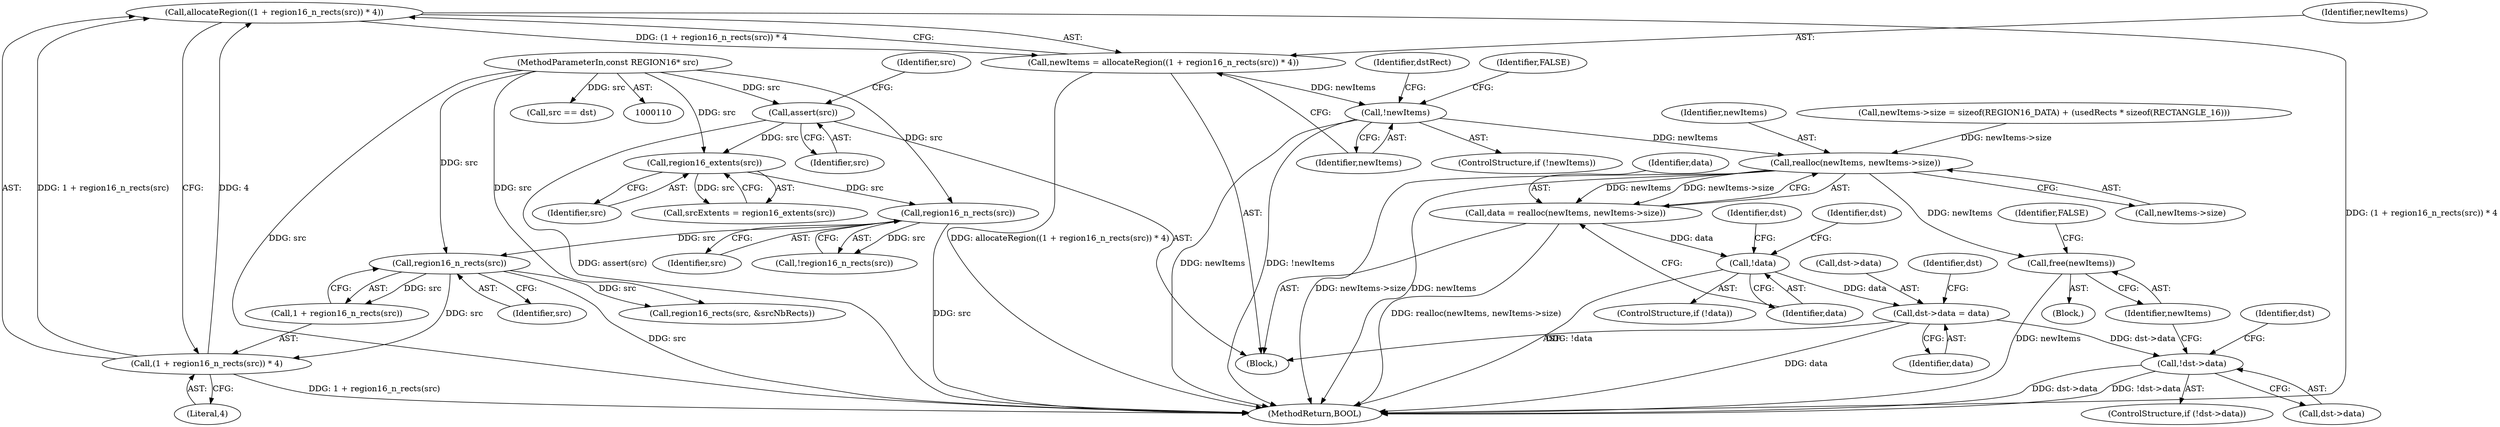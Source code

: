 digraph "0_FreeRDP_fc80ab45621bd966f70594c0b7393ec005a94007_2@API" {
"1000208" [label="(Call,allocateRegion((1 + region16_n_rects(src)) * 4))"];
"1000209" [label="(Call,(1 + region16_n_rects(src)) * 4)"];
"1000212" [label="(Call,region16_n_rects(src))"];
"1000150" [label="(Call,region16_n_rects(src))"];
"1000142" [label="(Call,region16_extents(src))"];
"1000132" [label="(Call,assert(src))"];
"1000112" [label="(MethodParameterIn,const REGION16* src)"];
"1000206" [label="(Call,newItems = allocateRegion((1 + region16_n_rects(src)) * 4))"];
"1000216" [label="(Call,!newItems)"];
"1000627" [label="(Call,realloc(newItems, newItems->size))"];
"1000625" [label="(Call,data = realloc(newItems, newItems->size))"];
"1000633" [label="(Call,!data)"];
"1000639" [label="(Call,dst->data = data)"];
"1000645" [label="(Call,!dst->data)"];
"1000650" [label="(Call,free(newItems))"];
"1000209" [label="(Call,(1 + region16_n_rects(src)) * 4)"];
"1000133" [label="(Identifier,src)"];
"1000143" [label="(Identifier,src)"];
"1000629" [label="(Call,newItems->size)"];
"1000649" [label="(Block,)"];
"1000646" [label="(Call,dst->data)"];
"1000653" [label="(Identifier,FALSE)"];
"1000114" [label="(Block,)"];
"1000645" [label="(Call,!dst->data)"];
"1000626" [label="(Identifier,data)"];
"1000150" [label="(Call,region16_n_rects(src))"];
"1000651" [label="(Identifier,newItems)"];
"1000641" [label="(Identifier,dst)"];
"1000627" [label="(Call,realloc(newItems, newItems->size))"];
"1000210" [label="(Call,1 + region16_n_rects(src))"];
"1000632" [label="(ControlStructure,if (!data))"];
"1000625" [label="(Call,data = realloc(newItems, newItems->size))"];
"1000212" [label="(Call,region16_n_rects(src))"];
"1000640" [label="(Call,dst->data)"];
"1000142" [label="(Call,region16_extents(src))"];
"1000140" [label="(Call,srcExtents = region16_extents(src))"];
"1000647" [label="(Identifier,dst)"];
"1000219" [label="(Identifier,FALSE)"];
"1000644" [label="(ControlStructure,if (!dst->data))"];
"1000217" [label="(Identifier,newItems)"];
"1000214" [label="(Literal,4)"];
"1000213" [label="(Identifier,src)"];
"1000614" [label="(Call,newItems->size = sizeof(REGION16_DATA) + (usedRects * sizeof(RECTANGLE_16)))"];
"1000112" [label="(MethodParameterIn,const REGION16* src)"];
"1000650" [label="(Call,free(newItems))"];
"1000639" [label="(Call,dst->data = data)"];
"1000221" [label="(Identifier,dstRect)"];
"1000215" [label="(ControlStructure,if (!newItems))"];
"1000206" [label="(Call,newItems = allocateRegion((1 + region16_n_rects(src)) * 4))"];
"1000149" [label="(Call,!region16_n_rects(src))"];
"1000132" [label="(Call,assert(src))"];
"1000633" [label="(Call,!data)"];
"1000664" [label="(MethodReturn,BOOL)"];
"1000208" [label="(Call,allocateRegion((1 + region16_n_rects(src)) * 4))"];
"1000278" [label="(Call,region16_rects(src, &srcNbRects))"];
"1000549" [label="(Call,src == dst)"];
"1000216" [label="(Call,!newItems)"];
"1000634" [label="(Identifier,data)"];
"1000637" [label="(Identifier,dst)"];
"1000628" [label="(Identifier,newItems)"];
"1000643" [label="(Identifier,data)"];
"1000657" [label="(Identifier,dst)"];
"1000151" [label="(Identifier,src)"];
"1000207" [label="(Identifier,newItems)"];
"1000136" [label="(Identifier,src)"];
"1000208" -> "1000206"  [label="AST: "];
"1000208" -> "1000209"  [label="CFG: "];
"1000209" -> "1000208"  [label="AST: "];
"1000206" -> "1000208"  [label="CFG: "];
"1000208" -> "1000664"  [label="DDG: (1 + region16_n_rects(src)) * 4"];
"1000208" -> "1000206"  [label="DDG: (1 + region16_n_rects(src)) * 4"];
"1000209" -> "1000208"  [label="DDG: 1 + region16_n_rects(src)"];
"1000209" -> "1000208"  [label="DDG: 4"];
"1000209" -> "1000214"  [label="CFG: "];
"1000210" -> "1000209"  [label="AST: "];
"1000214" -> "1000209"  [label="AST: "];
"1000209" -> "1000664"  [label="DDG: 1 + region16_n_rects(src)"];
"1000212" -> "1000209"  [label="DDG: src"];
"1000212" -> "1000210"  [label="AST: "];
"1000212" -> "1000213"  [label="CFG: "];
"1000213" -> "1000212"  [label="AST: "];
"1000210" -> "1000212"  [label="CFG: "];
"1000212" -> "1000664"  [label="DDG: src"];
"1000212" -> "1000210"  [label="DDG: src"];
"1000150" -> "1000212"  [label="DDG: src"];
"1000112" -> "1000212"  [label="DDG: src"];
"1000212" -> "1000278"  [label="DDG: src"];
"1000150" -> "1000149"  [label="AST: "];
"1000150" -> "1000151"  [label="CFG: "];
"1000151" -> "1000150"  [label="AST: "];
"1000149" -> "1000150"  [label="CFG: "];
"1000150" -> "1000664"  [label="DDG: src"];
"1000150" -> "1000149"  [label="DDG: src"];
"1000142" -> "1000150"  [label="DDG: src"];
"1000112" -> "1000150"  [label="DDG: src"];
"1000142" -> "1000140"  [label="AST: "];
"1000142" -> "1000143"  [label="CFG: "];
"1000143" -> "1000142"  [label="AST: "];
"1000140" -> "1000142"  [label="CFG: "];
"1000142" -> "1000140"  [label="DDG: src"];
"1000132" -> "1000142"  [label="DDG: src"];
"1000112" -> "1000142"  [label="DDG: src"];
"1000132" -> "1000114"  [label="AST: "];
"1000132" -> "1000133"  [label="CFG: "];
"1000133" -> "1000132"  [label="AST: "];
"1000136" -> "1000132"  [label="CFG: "];
"1000132" -> "1000664"  [label="DDG: assert(src)"];
"1000112" -> "1000132"  [label="DDG: src"];
"1000112" -> "1000110"  [label="AST: "];
"1000112" -> "1000664"  [label="DDG: src"];
"1000112" -> "1000278"  [label="DDG: src"];
"1000112" -> "1000549"  [label="DDG: src"];
"1000206" -> "1000114"  [label="AST: "];
"1000207" -> "1000206"  [label="AST: "];
"1000217" -> "1000206"  [label="CFG: "];
"1000206" -> "1000664"  [label="DDG: allocateRegion((1 + region16_n_rects(src)) * 4)"];
"1000206" -> "1000216"  [label="DDG: newItems"];
"1000216" -> "1000215"  [label="AST: "];
"1000216" -> "1000217"  [label="CFG: "];
"1000217" -> "1000216"  [label="AST: "];
"1000219" -> "1000216"  [label="CFG: "];
"1000221" -> "1000216"  [label="CFG: "];
"1000216" -> "1000664"  [label="DDG: !newItems"];
"1000216" -> "1000664"  [label="DDG: newItems"];
"1000216" -> "1000627"  [label="DDG: newItems"];
"1000627" -> "1000625"  [label="AST: "];
"1000627" -> "1000629"  [label="CFG: "];
"1000628" -> "1000627"  [label="AST: "];
"1000629" -> "1000627"  [label="AST: "];
"1000625" -> "1000627"  [label="CFG: "];
"1000627" -> "1000664"  [label="DDG: newItems->size"];
"1000627" -> "1000664"  [label="DDG: newItems"];
"1000627" -> "1000625"  [label="DDG: newItems"];
"1000627" -> "1000625"  [label="DDG: newItems->size"];
"1000614" -> "1000627"  [label="DDG: newItems->size"];
"1000627" -> "1000650"  [label="DDG: newItems"];
"1000625" -> "1000114"  [label="AST: "];
"1000626" -> "1000625"  [label="AST: "];
"1000634" -> "1000625"  [label="CFG: "];
"1000625" -> "1000664"  [label="DDG: realloc(newItems, newItems->size)"];
"1000625" -> "1000633"  [label="DDG: data"];
"1000633" -> "1000632"  [label="AST: "];
"1000633" -> "1000634"  [label="CFG: "];
"1000634" -> "1000633"  [label="AST: "];
"1000637" -> "1000633"  [label="CFG: "];
"1000641" -> "1000633"  [label="CFG: "];
"1000633" -> "1000664"  [label="DDG: !data"];
"1000633" -> "1000639"  [label="DDG: data"];
"1000639" -> "1000114"  [label="AST: "];
"1000639" -> "1000643"  [label="CFG: "];
"1000640" -> "1000639"  [label="AST: "];
"1000643" -> "1000639"  [label="AST: "];
"1000647" -> "1000639"  [label="CFG: "];
"1000639" -> "1000664"  [label="DDG: data"];
"1000639" -> "1000645"  [label="DDG: dst->data"];
"1000645" -> "1000644"  [label="AST: "];
"1000645" -> "1000646"  [label="CFG: "];
"1000646" -> "1000645"  [label="AST: "];
"1000651" -> "1000645"  [label="CFG: "];
"1000657" -> "1000645"  [label="CFG: "];
"1000645" -> "1000664"  [label="DDG: dst->data"];
"1000645" -> "1000664"  [label="DDG: !dst->data"];
"1000650" -> "1000649"  [label="AST: "];
"1000650" -> "1000651"  [label="CFG: "];
"1000651" -> "1000650"  [label="AST: "];
"1000653" -> "1000650"  [label="CFG: "];
"1000650" -> "1000664"  [label="DDG: newItems"];
}
